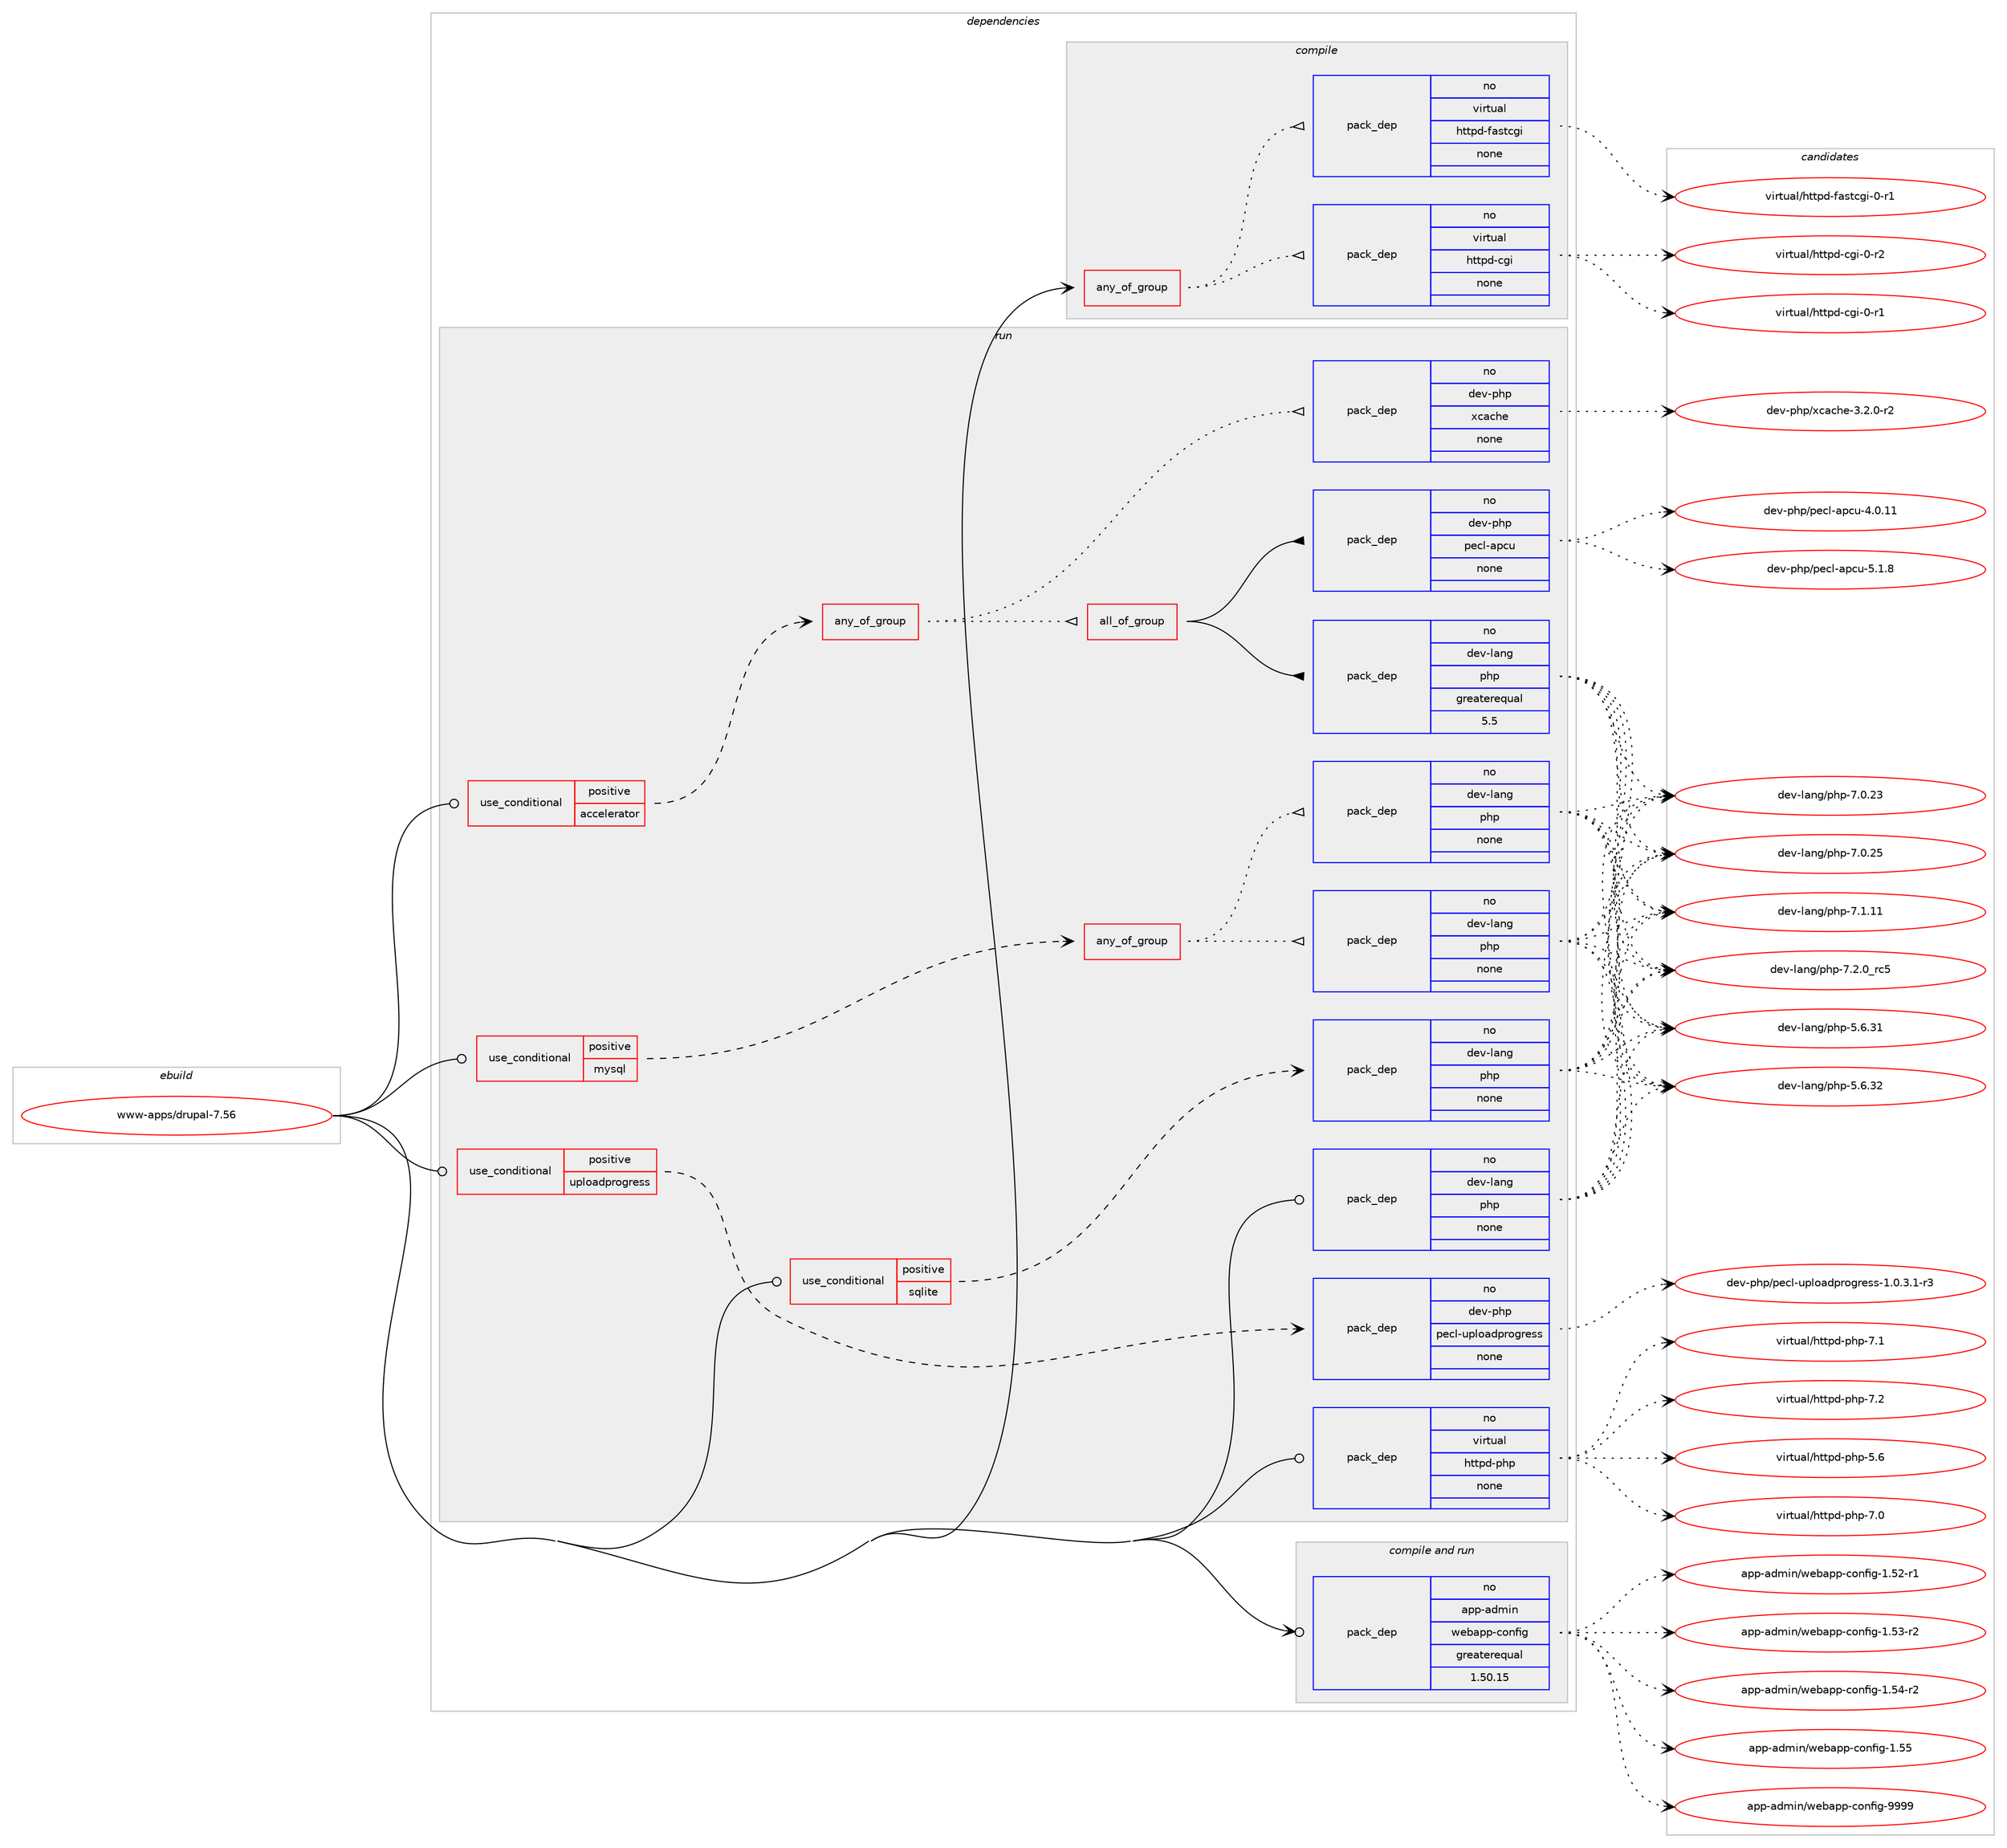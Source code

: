 digraph prolog {

# *************
# Graph options
# *************

newrank=true;
concentrate=true;
compound=true;
graph [rankdir=LR,fontname=Helvetica,fontsize=10,ranksep=1.5];#, ranksep=2.5, nodesep=0.2];
edge  [arrowhead=vee];
node  [fontname=Helvetica,fontsize=10];

# **********
# The ebuild
# **********

subgraph cluster_leftcol {
color=gray;
rank=same;
label=<<i>ebuild</i>>;
id [label="www-apps/drupal-7.56", color=red, width=4, href="../www-apps/drupal-7.56.svg"];
}

# ****************
# The dependencies
# ****************

subgraph cluster_midcol {
color=gray;
label=<<i>dependencies</i>>;
subgraph cluster_compile {
fillcolor="#eeeeee";
style=filled;
label=<<i>compile</i>>;
subgraph any8820 {
dependency500240 [label=<<TABLE BORDER="0" CELLBORDER="1" CELLSPACING="0" CELLPADDING="4"><TR><TD CELLPADDING="10">any_of_group</TD></TR></TABLE>>, shape=none, color=red];subgraph pack371855 {
dependency500241 [label=<<TABLE BORDER="0" CELLBORDER="1" CELLSPACING="0" CELLPADDING="4" WIDTH="220"><TR><TD ROWSPAN="6" CELLPADDING="30">pack_dep</TD></TR><TR><TD WIDTH="110">no</TD></TR><TR><TD>virtual</TD></TR><TR><TD>httpd-cgi</TD></TR><TR><TD>none</TD></TR><TR><TD></TD></TR></TABLE>>, shape=none, color=blue];
}
dependency500240:e -> dependency500241:w [weight=20,style="dotted",arrowhead="oinv"];
subgraph pack371856 {
dependency500242 [label=<<TABLE BORDER="0" CELLBORDER="1" CELLSPACING="0" CELLPADDING="4" WIDTH="220"><TR><TD ROWSPAN="6" CELLPADDING="30">pack_dep</TD></TR><TR><TD WIDTH="110">no</TD></TR><TR><TD>virtual</TD></TR><TR><TD>httpd-fastcgi</TD></TR><TR><TD>none</TD></TR><TR><TD></TD></TR></TABLE>>, shape=none, color=blue];
}
dependency500240:e -> dependency500242:w [weight=20,style="dotted",arrowhead="oinv"];
}
id:e -> dependency500240:w [weight=20,style="solid",arrowhead="vee"];
}
subgraph cluster_compileandrun {
fillcolor="#eeeeee";
style=filled;
label=<<i>compile and run</i>>;
subgraph pack371857 {
dependency500243 [label=<<TABLE BORDER="0" CELLBORDER="1" CELLSPACING="0" CELLPADDING="4" WIDTH="220"><TR><TD ROWSPAN="6" CELLPADDING="30">pack_dep</TD></TR><TR><TD WIDTH="110">no</TD></TR><TR><TD>app-admin</TD></TR><TR><TD>webapp-config</TD></TR><TR><TD>greaterequal</TD></TR><TR><TD>1.50.15</TD></TR></TABLE>>, shape=none, color=blue];
}
id:e -> dependency500243:w [weight=20,style="solid",arrowhead="odotvee"];
}
subgraph cluster_run {
fillcolor="#eeeeee";
style=filled;
label=<<i>run</i>>;
subgraph cond119240 {
dependency500244 [label=<<TABLE BORDER="0" CELLBORDER="1" CELLSPACING="0" CELLPADDING="4"><TR><TD ROWSPAN="3" CELLPADDING="10">use_conditional</TD></TR><TR><TD>positive</TD></TR><TR><TD>accelerator</TD></TR></TABLE>>, shape=none, color=red];
subgraph any8821 {
dependency500245 [label=<<TABLE BORDER="0" CELLBORDER="1" CELLSPACING="0" CELLPADDING="4"><TR><TD CELLPADDING="10">any_of_group</TD></TR></TABLE>>, shape=none, color=red];subgraph pack371858 {
dependency500246 [label=<<TABLE BORDER="0" CELLBORDER="1" CELLSPACING="0" CELLPADDING="4" WIDTH="220"><TR><TD ROWSPAN="6" CELLPADDING="30">pack_dep</TD></TR><TR><TD WIDTH="110">no</TD></TR><TR><TD>dev-php</TD></TR><TR><TD>xcache</TD></TR><TR><TD>none</TD></TR><TR><TD></TD></TR></TABLE>>, shape=none, color=blue];
}
dependency500245:e -> dependency500246:w [weight=20,style="dotted",arrowhead="oinv"];
subgraph all328 {
dependency500247 [label=<<TABLE BORDER="0" CELLBORDER="1" CELLSPACING="0" CELLPADDING="4"><TR><TD CELLPADDING="10">all_of_group</TD></TR></TABLE>>, shape=none, color=red];subgraph pack371859 {
dependency500248 [label=<<TABLE BORDER="0" CELLBORDER="1" CELLSPACING="0" CELLPADDING="4" WIDTH="220"><TR><TD ROWSPAN="6" CELLPADDING="30">pack_dep</TD></TR><TR><TD WIDTH="110">no</TD></TR><TR><TD>dev-lang</TD></TR><TR><TD>php</TD></TR><TR><TD>greaterequal</TD></TR><TR><TD>5.5</TD></TR></TABLE>>, shape=none, color=blue];
}
dependency500247:e -> dependency500248:w [weight=20,style="solid",arrowhead="inv"];
subgraph pack371860 {
dependency500249 [label=<<TABLE BORDER="0" CELLBORDER="1" CELLSPACING="0" CELLPADDING="4" WIDTH="220"><TR><TD ROWSPAN="6" CELLPADDING="30">pack_dep</TD></TR><TR><TD WIDTH="110">no</TD></TR><TR><TD>dev-php</TD></TR><TR><TD>pecl-apcu</TD></TR><TR><TD>none</TD></TR><TR><TD></TD></TR></TABLE>>, shape=none, color=blue];
}
dependency500247:e -> dependency500249:w [weight=20,style="solid",arrowhead="inv"];
}
dependency500245:e -> dependency500247:w [weight=20,style="dotted",arrowhead="oinv"];
}
dependency500244:e -> dependency500245:w [weight=20,style="dashed",arrowhead="vee"];
}
id:e -> dependency500244:w [weight=20,style="solid",arrowhead="odot"];
subgraph cond119241 {
dependency500250 [label=<<TABLE BORDER="0" CELLBORDER="1" CELLSPACING="0" CELLPADDING="4"><TR><TD ROWSPAN="3" CELLPADDING="10">use_conditional</TD></TR><TR><TD>positive</TD></TR><TR><TD>mysql</TD></TR></TABLE>>, shape=none, color=red];
subgraph any8822 {
dependency500251 [label=<<TABLE BORDER="0" CELLBORDER="1" CELLSPACING="0" CELLPADDING="4"><TR><TD CELLPADDING="10">any_of_group</TD></TR></TABLE>>, shape=none, color=red];subgraph pack371861 {
dependency500252 [label=<<TABLE BORDER="0" CELLBORDER="1" CELLSPACING="0" CELLPADDING="4" WIDTH="220"><TR><TD ROWSPAN="6" CELLPADDING="30">pack_dep</TD></TR><TR><TD WIDTH="110">no</TD></TR><TR><TD>dev-lang</TD></TR><TR><TD>php</TD></TR><TR><TD>none</TD></TR><TR><TD></TD></TR></TABLE>>, shape=none, color=blue];
}
dependency500251:e -> dependency500252:w [weight=20,style="dotted",arrowhead="oinv"];
subgraph pack371862 {
dependency500253 [label=<<TABLE BORDER="0" CELLBORDER="1" CELLSPACING="0" CELLPADDING="4" WIDTH="220"><TR><TD ROWSPAN="6" CELLPADDING="30">pack_dep</TD></TR><TR><TD WIDTH="110">no</TD></TR><TR><TD>dev-lang</TD></TR><TR><TD>php</TD></TR><TR><TD>none</TD></TR><TR><TD></TD></TR></TABLE>>, shape=none, color=blue];
}
dependency500251:e -> dependency500253:w [weight=20,style="dotted",arrowhead="oinv"];
}
dependency500250:e -> dependency500251:w [weight=20,style="dashed",arrowhead="vee"];
}
id:e -> dependency500250:w [weight=20,style="solid",arrowhead="odot"];
subgraph cond119242 {
dependency500254 [label=<<TABLE BORDER="0" CELLBORDER="1" CELLSPACING="0" CELLPADDING="4"><TR><TD ROWSPAN="3" CELLPADDING="10">use_conditional</TD></TR><TR><TD>positive</TD></TR><TR><TD>sqlite</TD></TR></TABLE>>, shape=none, color=red];
subgraph pack371863 {
dependency500255 [label=<<TABLE BORDER="0" CELLBORDER="1" CELLSPACING="0" CELLPADDING="4" WIDTH="220"><TR><TD ROWSPAN="6" CELLPADDING="30">pack_dep</TD></TR><TR><TD WIDTH="110">no</TD></TR><TR><TD>dev-lang</TD></TR><TR><TD>php</TD></TR><TR><TD>none</TD></TR><TR><TD></TD></TR></TABLE>>, shape=none, color=blue];
}
dependency500254:e -> dependency500255:w [weight=20,style="dashed",arrowhead="vee"];
}
id:e -> dependency500254:w [weight=20,style="solid",arrowhead="odot"];
subgraph cond119243 {
dependency500256 [label=<<TABLE BORDER="0" CELLBORDER="1" CELLSPACING="0" CELLPADDING="4"><TR><TD ROWSPAN="3" CELLPADDING="10">use_conditional</TD></TR><TR><TD>positive</TD></TR><TR><TD>uploadprogress</TD></TR></TABLE>>, shape=none, color=red];
subgraph pack371864 {
dependency500257 [label=<<TABLE BORDER="0" CELLBORDER="1" CELLSPACING="0" CELLPADDING="4" WIDTH="220"><TR><TD ROWSPAN="6" CELLPADDING="30">pack_dep</TD></TR><TR><TD WIDTH="110">no</TD></TR><TR><TD>dev-php</TD></TR><TR><TD>pecl-uploadprogress</TD></TR><TR><TD>none</TD></TR><TR><TD></TD></TR></TABLE>>, shape=none, color=blue];
}
dependency500256:e -> dependency500257:w [weight=20,style="dashed",arrowhead="vee"];
}
id:e -> dependency500256:w [weight=20,style="solid",arrowhead="odot"];
subgraph pack371865 {
dependency500258 [label=<<TABLE BORDER="0" CELLBORDER="1" CELLSPACING="0" CELLPADDING="4" WIDTH="220"><TR><TD ROWSPAN="6" CELLPADDING="30">pack_dep</TD></TR><TR><TD WIDTH="110">no</TD></TR><TR><TD>dev-lang</TD></TR><TR><TD>php</TD></TR><TR><TD>none</TD></TR><TR><TD></TD></TR></TABLE>>, shape=none, color=blue];
}
id:e -> dependency500258:w [weight=20,style="solid",arrowhead="odot"];
subgraph pack371866 {
dependency500259 [label=<<TABLE BORDER="0" CELLBORDER="1" CELLSPACING="0" CELLPADDING="4" WIDTH="220"><TR><TD ROWSPAN="6" CELLPADDING="30">pack_dep</TD></TR><TR><TD WIDTH="110">no</TD></TR><TR><TD>virtual</TD></TR><TR><TD>httpd-php</TD></TR><TR><TD>none</TD></TR><TR><TD></TD></TR></TABLE>>, shape=none, color=blue];
}
id:e -> dependency500259:w [weight=20,style="solid",arrowhead="odot"];
}
}

# **************
# The candidates
# **************

subgraph cluster_choices {
rank=same;
color=gray;
label=<<i>candidates</i>>;

subgraph choice371855 {
color=black;
nodesep=1;
choice1181051141161179710847104116116112100459910310545484511449 [label="virtual/httpd-cgi-0-r1", color=red, width=4,href="../virtual/httpd-cgi-0-r1.svg"];
choice1181051141161179710847104116116112100459910310545484511450 [label="virtual/httpd-cgi-0-r2", color=red, width=4,href="../virtual/httpd-cgi-0-r2.svg"];
dependency500241:e -> choice1181051141161179710847104116116112100459910310545484511449:w [style=dotted,weight="100"];
dependency500241:e -> choice1181051141161179710847104116116112100459910310545484511450:w [style=dotted,weight="100"];
}
subgraph choice371856 {
color=black;
nodesep=1;
choice118105114116117971084710411611611210045102971151169910310545484511449 [label="virtual/httpd-fastcgi-0-r1", color=red, width=4,href="../virtual/httpd-fastcgi-0-r1.svg"];
dependency500242:e -> choice118105114116117971084710411611611210045102971151169910310545484511449:w [style=dotted,weight="100"];
}
subgraph choice371857 {
color=black;
nodesep=1;
choice971121124597100109105110471191019897112112459911111010210510345494653504511449 [label="app-admin/webapp-config-1.52-r1", color=red, width=4,href="../app-admin/webapp-config-1.52-r1.svg"];
choice971121124597100109105110471191019897112112459911111010210510345494653514511450 [label="app-admin/webapp-config-1.53-r2", color=red, width=4,href="../app-admin/webapp-config-1.53-r2.svg"];
choice971121124597100109105110471191019897112112459911111010210510345494653524511450 [label="app-admin/webapp-config-1.54-r2", color=red, width=4,href="../app-admin/webapp-config-1.54-r2.svg"];
choice97112112459710010910511047119101989711211245991111101021051034549465353 [label="app-admin/webapp-config-1.55", color=red, width=4,href="../app-admin/webapp-config-1.55.svg"];
choice97112112459710010910511047119101989711211245991111101021051034557575757 [label="app-admin/webapp-config-9999", color=red, width=4,href="../app-admin/webapp-config-9999.svg"];
dependency500243:e -> choice971121124597100109105110471191019897112112459911111010210510345494653504511449:w [style=dotted,weight="100"];
dependency500243:e -> choice971121124597100109105110471191019897112112459911111010210510345494653514511450:w [style=dotted,weight="100"];
dependency500243:e -> choice971121124597100109105110471191019897112112459911111010210510345494653524511450:w [style=dotted,weight="100"];
dependency500243:e -> choice97112112459710010910511047119101989711211245991111101021051034549465353:w [style=dotted,weight="100"];
dependency500243:e -> choice97112112459710010910511047119101989711211245991111101021051034557575757:w [style=dotted,weight="100"];
}
subgraph choice371858 {
color=black;
nodesep=1;
choice10010111845112104112471209997991041014551465046484511450 [label="dev-php/xcache-3.2.0-r2", color=red, width=4,href="../dev-php/xcache-3.2.0-r2.svg"];
dependency500246:e -> choice10010111845112104112471209997991041014551465046484511450:w [style=dotted,weight="100"];
}
subgraph choice371859 {
color=black;
nodesep=1;
choice10010111845108971101034711210411245534654465149 [label="dev-lang/php-5.6.31", color=red, width=4,href="../dev-lang/php-5.6.31.svg"];
choice10010111845108971101034711210411245534654465150 [label="dev-lang/php-5.6.32", color=red, width=4,href="../dev-lang/php-5.6.32.svg"];
choice10010111845108971101034711210411245554648465051 [label="dev-lang/php-7.0.23", color=red, width=4,href="../dev-lang/php-7.0.23.svg"];
choice10010111845108971101034711210411245554648465053 [label="dev-lang/php-7.0.25", color=red, width=4,href="../dev-lang/php-7.0.25.svg"];
choice10010111845108971101034711210411245554649464949 [label="dev-lang/php-7.1.11", color=red, width=4,href="../dev-lang/php-7.1.11.svg"];
choice100101118451089711010347112104112455546504648951149953 [label="dev-lang/php-7.2.0_rc5", color=red, width=4,href="../dev-lang/php-7.2.0_rc5.svg"];
dependency500248:e -> choice10010111845108971101034711210411245534654465149:w [style=dotted,weight="100"];
dependency500248:e -> choice10010111845108971101034711210411245534654465150:w [style=dotted,weight="100"];
dependency500248:e -> choice10010111845108971101034711210411245554648465051:w [style=dotted,weight="100"];
dependency500248:e -> choice10010111845108971101034711210411245554648465053:w [style=dotted,weight="100"];
dependency500248:e -> choice10010111845108971101034711210411245554649464949:w [style=dotted,weight="100"];
dependency500248:e -> choice100101118451089711010347112104112455546504648951149953:w [style=dotted,weight="100"];
}
subgraph choice371860 {
color=black;
nodesep=1;
choice10010111845112104112471121019910845971129911745524648464949 [label="dev-php/pecl-apcu-4.0.11", color=red, width=4,href="../dev-php/pecl-apcu-4.0.11.svg"];
choice100101118451121041124711210199108459711299117455346494656 [label="dev-php/pecl-apcu-5.1.8", color=red, width=4,href="../dev-php/pecl-apcu-5.1.8.svg"];
dependency500249:e -> choice10010111845112104112471121019910845971129911745524648464949:w [style=dotted,weight="100"];
dependency500249:e -> choice100101118451121041124711210199108459711299117455346494656:w [style=dotted,weight="100"];
}
subgraph choice371861 {
color=black;
nodesep=1;
choice10010111845108971101034711210411245534654465149 [label="dev-lang/php-5.6.31", color=red, width=4,href="../dev-lang/php-5.6.31.svg"];
choice10010111845108971101034711210411245534654465150 [label="dev-lang/php-5.6.32", color=red, width=4,href="../dev-lang/php-5.6.32.svg"];
choice10010111845108971101034711210411245554648465051 [label="dev-lang/php-7.0.23", color=red, width=4,href="../dev-lang/php-7.0.23.svg"];
choice10010111845108971101034711210411245554648465053 [label="dev-lang/php-7.0.25", color=red, width=4,href="../dev-lang/php-7.0.25.svg"];
choice10010111845108971101034711210411245554649464949 [label="dev-lang/php-7.1.11", color=red, width=4,href="../dev-lang/php-7.1.11.svg"];
choice100101118451089711010347112104112455546504648951149953 [label="dev-lang/php-7.2.0_rc5", color=red, width=4,href="../dev-lang/php-7.2.0_rc5.svg"];
dependency500252:e -> choice10010111845108971101034711210411245534654465149:w [style=dotted,weight="100"];
dependency500252:e -> choice10010111845108971101034711210411245534654465150:w [style=dotted,weight="100"];
dependency500252:e -> choice10010111845108971101034711210411245554648465051:w [style=dotted,weight="100"];
dependency500252:e -> choice10010111845108971101034711210411245554648465053:w [style=dotted,weight="100"];
dependency500252:e -> choice10010111845108971101034711210411245554649464949:w [style=dotted,weight="100"];
dependency500252:e -> choice100101118451089711010347112104112455546504648951149953:w [style=dotted,weight="100"];
}
subgraph choice371862 {
color=black;
nodesep=1;
choice10010111845108971101034711210411245534654465149 [label="dev-lang/php-5.6.31", color=red, width=4,href="../dev-lang/php-5.6.31.svg"];
choice10010111845108971101034711210411245534654465150 [label="dev-lang/php-5.6.32", color=red, width=4,href="../dev-lang/php-5.6.32.svg"];
choice10010111845108971101034711210411245554648465051 [label="dev-lang/php-7.0.23", color=red, width=4,href="../dev-lang/php-7.0.23.svg"];
choice10010111845108971101034711210411245554648465053 [label="dev-lang/php-7.0.25", color=red, width=4,href="../dev-lang/php-7.0.25.svg"];
choice10010111845108971101034711210411245554649464949 [label="dev-lang/php-7.1.11", color=red, width=4,href="../dev-lang/php-7.1.11.svg"];
choice100101118451089711010347112104112455546504648951149953 [label="dev-lang/php-7.2.0_rc5", color=red, width=4,href="../dev-lang/php-7.2.0_rc5.svg"];
dependency500253:e -> choice10010111845108971101034711210411245534654465149:w [style=dotted,weight="100"];
dependency500253:e -> choice10010111845108971101034711210411245534654465150:w [style=dotted,weight="100"];
dependency500253:e -> choice10010111845108971101034711210411245554648465051:w [style=dotted,weight="100"];
dependency500253:e -> choice10010111845108971101034711210411245554648465053:w [style=dotted,weight="100"];
dependency500253:e -> choice10010111845108971101034711210411245554649464949:w [style=dotted,weight="100"];
dependency500253:e -> choice100101118451089711010347112104112455546504648951149953:w [style=dotted,weight="100"];
}
subgraph choice371863 {
color=black;
nodesep=1;
choice10010111845108971101034711210411245534654465149 [label="dev-lang/php-5.6.31", color=red, width=4,href="../dev-lang/php-5.6.31.svg"];
choice10010111845108971101034711210411245534654465150 [label="dev-lang/php-5.6.32", color=red, width=4,href="../dev-lang/php-5.6.32.svg"];
choice10010111845108971101034711210411245554648465051 [label="dev-lang/php-7.0.23", color=red, width=4,href="../dev-lang/php-7.0.23.svg"];
choice10010111845108971101034711210411245554648465053 [label="dev-lang/php-7.0.25", color=red, width=4,href="../dev-lang/php-7.0.25.svg"];
choice10010111845108971101034711210411245554649464949 [label="dev-lang/php-7.1.11", color=red, width=4,href="../dev-lang/php-7.1.11.svg"];
choice100101118451089711010347112104112455546504648951149953 [label="dev-lang/php-7.2.0_rc5", color=red, width=4,href="../dev-lang/php-7.2.0_rc5.svg"];
dependency500255:e -> choice10010111845108971101034711210411245534654465149:w [style=dotted,weight="100"];
dependency500255:e -> choice10010111845108971101034711210411245534654465150:w [style=dotted,weight="100"];
dependency500255:e -> choice10010111845108971101034711210411245554648465051:w [style=dotted,weight="100"];
dependency500255:e -> choice10010111845108971101034711210411245554648465053:w [style=dotted,weight="100"];
dependency500255:e -> choice10010111845108971101034711210411245554649464949:w [style=dotted,weight="100"];
dependency500255:e -> choice100101118451089711010347112104112455546504648951149953:w [style=dotted,weight="100"];
}
subgraph choice371864 {
color=black;
nodesep=1;
choice100101118451121041124711210199108451171121081119710011211411110311410111511545494648465146494511451 [label="dev-php/pecl-uploadprogress-1.0.3.1-r3", color=red, width=4,href="../dev-php/pecl-uploadprogress-1.0.3.1-r3.svg"];
dependency500257:e -> choice100101118451121041124711210199108451171121081119710011211411110311410111511545494648465146494511451:w [style=dotted,weight="100"];
}
subgraph choice371865 {
color=black;
nodesep=1;
choice10010111845108971101034711210411245534654465149 [label="dev-lang/php-5.6.31", color=red, width=4,href="../dev-lang/php-5.6.31.svg"];
choice10010111845108971101034711210411245534654465150 [label="dev-lang/php-5.6.32", color=red, width=4,href="../dev-lang/php-5.6.32.svg"];
choice10010111845108971101034711210411245554648465051 [label="dev-lang/php-7.0.23", color=red, width=4,href="../dev-lang/php-7.0.23.svg"];
choice10010111845108971101034711210411245554648465053 [label="dev-lang/php-7.0.25", color=red, width=4,href="../dev-lang/php-7.0.25.svg"];
choice10010111845108971101034711210411245554649464949 [label="dev-lang/php-7.1.11", color=red, width=4,href="../dev-lang/php-7.1.11.svg"];
choice100101118451089711010347112104112455546504648951149953 [label="dev-lang/php-7.2.0_rc5", color=red, width=4,href="../dev-lang/php-7.2.0_rc5.svg"];
dependency500258:e -> choice10010111845108971101034711210411245534654465149:w [style=dotted,weight="100"];
dependency500258:e -> choice10010111845108971101034711210411245534654465150:w [style=dotted,weight="100"];
dependency500258:e -> choice10010111845108971101034711210411245554648465051:w [style=dotted,weight="100"];
dependency500258:e -> choice10010111845108971101034711210411245554648465053:w [style=dotted,weight="100"];
dependency500258:e -> choice10010111845108971101034711210411245554649464949:w [style=dotted,weight="100"];
dependency500258:e -> choice100101118451089711010347112104112455546504648951149953:w [style=dotted,weight="100"];
}
subgraph choice371866 {
color=black;
nodesep=1;
choice11810511411611797108471041161161121004511210411245534654 [label="virtual/httpd-php-5.6", color=red, width=4,href="../virtual/httpd-php-5.6.svg"];
choice11810511411611797108471041161161121004511210411245554648 [label="virtual/httpd-php-7.0", color=red, width=4,href="../virtual/httpd-php-7.0.svg"];
choice11810511411611797108471041161161121004511210411245554649 [label="virtual/httpd-php-7.1", color=red, width=4,href="../virtual/httpd-php-7.1.svg"];
choice11810511411611797108471041161161121004511210411245554650 [label="virtual/httpd-php-7.2", color=red, width=4,href="../virtual/httpd-php-7.2.svg"];
dependency500259:e -> choice11810511411611797108471041161161121004511210411245534654:w [style=dotted,weight="100"];
dependency500259:e -> choice11810511411611797108471041161161121004511210411245554648:w [style=dotted,weight="100"];
dependency500259:e -> choice11810511411611797108471041161161121004511210411245554649:w [style=dotted,weight="100"];
dependency500259:e -> choice11810511411611797108471041161161121004511210411245554650:w [style=dotted,weight="100"];
}
}

}
